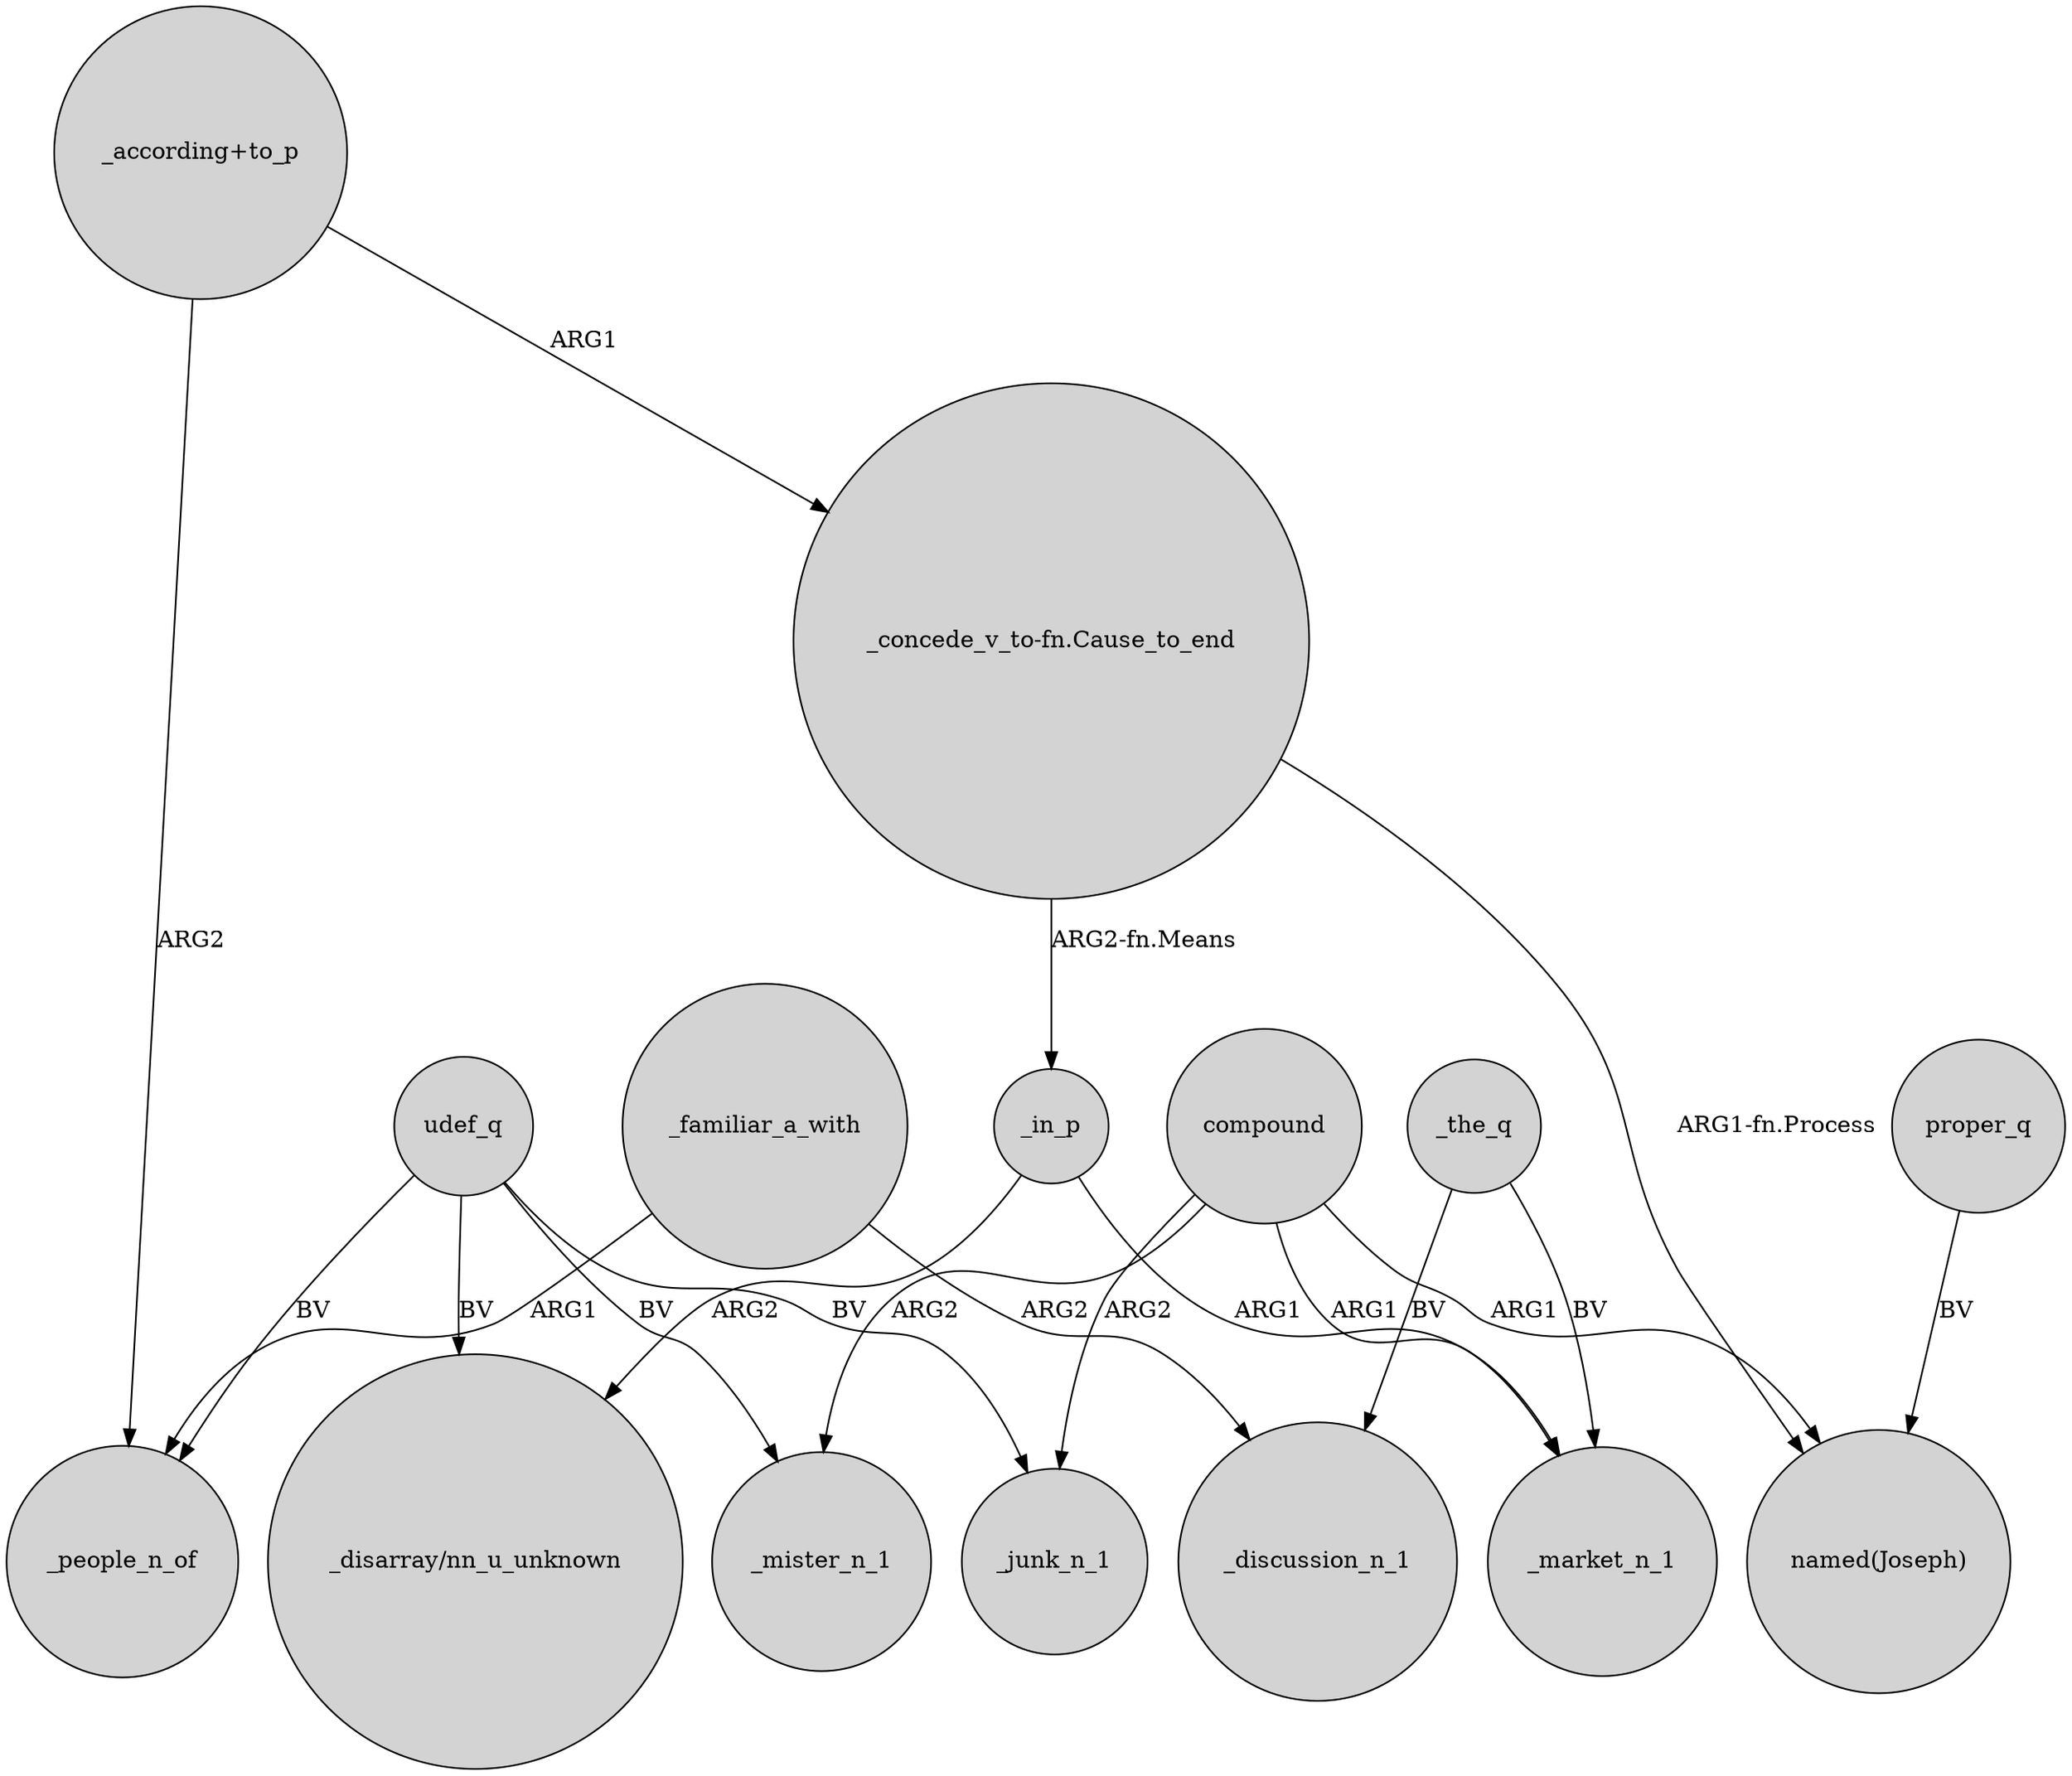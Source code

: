 digraph {
	node [shape=circle style=filled]
	udef_q -> _people_n_of [label=BV]
	compound -> _mister_n_1 [label=ARG2]
	udef_q -> "_disarray/nn_u_unknown" [label=BV]
	"_according+to_p" -> "_concede_v_to-fn.Cause_to_end" [label=ARG1]
	_familiar_a_with -> _discussion_n_1 [label=ARG2]
	compound -> _junk_n_1 [label=ARG2]
	proper_q -> "named(Joseph)" [label=BV]
	udef_q -> _mister_n_1 [label=BV]
	_in_p -> _market_n_1 [label=ARG1]
	_the_q -> _market_n_1 [label=BV]
	_the_q -> _discussion_n_1 [label=BV]
	compound -> "named(Joseph)" [label=ARG1]
	"_concede_v_to-fn.Cause_to_end" -> _in_p [label="ARG2-fn.Means"]
	udef_q -> _junk_n_1 [label=BV]
	_in_p -> "_disarray/nn_u_unknown" [label=ARG2]
	"_concede_v_to-fn.Cause_to_end" -> "named(Joseph)" [label="ARG1-fn.Process"]
	_familiar_a_with -> _people_n_of [label=ARG1]
	compound -> _market_n_1 [label=ARG1]
	"_according+to_p" -> _people_n_of [label=ARG2]
}
